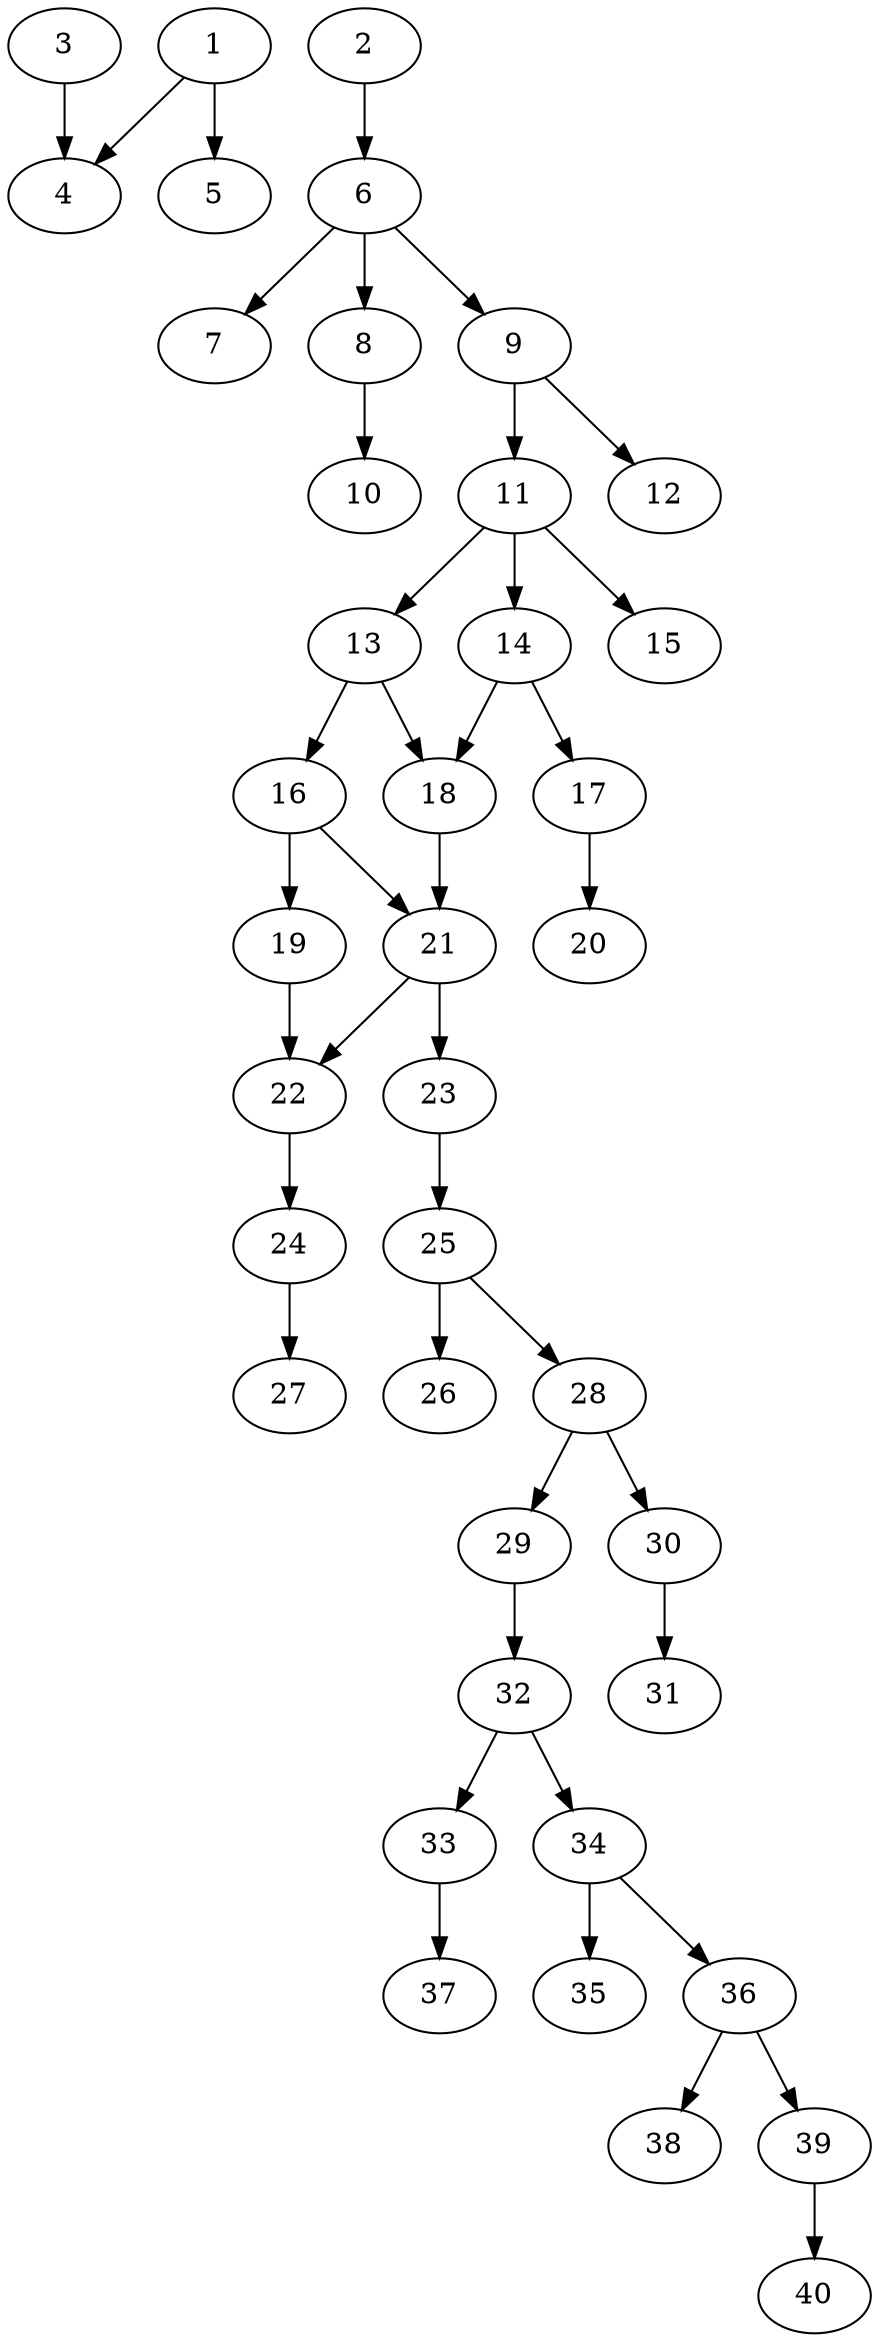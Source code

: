 // DAG automatically generated by daggen at Thu Oct  3 14:06:48 2019
// ./daggen --dot -n 40 --ccr 0.5 --fat 0.3 --regular 0.9 --density 0.5 --mindata 5242880 --maxdata 52428800 
digraph G {
  1 [size="43569152", alpha="0.04", expect_size="21784576"] 
  1 -> 4 [size ="21784576"]
  1 -> 5 [size ="21784576"]
  2 [size="75333632", alpha="0.08", expect_size="37666816"] 
  2 -> 6 [size ="37666816"]
  3 [size="73895936", alpha="0.06", expect_size="36947968"] 
  3 -> 4 [size ="36947968"]
  4 [size="85196800", alpha="0.17", expect_size="42598400"] 
  5 [size="82331648", alpha="0.03", expect_size="41165824"] 
  6 [size="78972928", alpha="0.01", expect_size="39486464"] 
  6 -> 7 [size ="39486464"]
  6 -> 8 [size ="39486464"]
  6 -> 9 [size ="39486464"]
  7 [size="65832960", alpha="0.17", expect_size="32916480"] 
  8 [size="56506368", alpha="0.18", expect_size="28253184"] 
  8 -> 10 [size ="28253184"]
  9 [size="34885632", alpha="0.01", expect_size="17442816"] 
  9 -> 11 [size ="17442816"]
  9 -> 12 [size ="17442816"]
  10 [size="57360384", alpha="0.09", expect_size="28680192"] 
  11 [size="57626624", alpha="0.01", expect_size="28813312"] 
  11 -> 13 [size ="28813312"]
  11 -> 14 [size ="28813312"]
  11 -> 15 [size ="28813312"]
  12 [size="75986944", alpha="0.10", expect_size="37993472"] 
  13 [size="18688000", alpha="0.04", expect_size="9344000"] 
  13 -> 16 [size ="9344000"]
  13 -> 18 [size ="9344000"]
  14 [size="49127424", alpha="0.17", expect_size="24563712"] 
  14 -> 17 [size ="24563712"]
  14 -> 18 [size ="24563712"]
  15 [size="36638720", alpha="0.12", expect_size="18319360"] 
  16 [size="52566016", alpha="0.19", expect_size="26283008"] 
  16 -> 19 [size ="26283008"]
  16 -> 21 [size ="26283008"]
  17 [size="55074816", alpha="0.17", expect_size="27537408"] 
  17 -> 20 [size ="27537408"]
  18 [size="41691136", alpha="0.03", expect_size="20845568"] 
  18 -> 21 [size ="20845568"]
  19 [size="33339392", alpha="0.18", expect_size="16669696"] 
  19 -> 22 [size ="16669696"]
  20 [size="39737344", alpha="0.07", expect_size="19868672"] 
  21 [size="81965056", alpha="0.03", expect_size="40982528"] 
  21 -> 22 [size ="40982528"]
  21 -> 23 [size ="40982528"]
  22 [size="85553152", alpha="0.13", expect_size="42776576"] 
  22 -> 24 [size ="42776576"]
  23 [size="36745216", alpha="0.17", expect_size="18372608"] 
  23 -> 25 [size ="18372608"]
  24 [size="55420928", alpha="0.16", expect_size="27710464"] 
  24 -> 27 [size ="27710464"]
  25 [size="43057152", alpha="0.10", expect_size="21528576"] 
  25 -> 26 [size ="21528576"]
  25 -> 28 [size ="21528576"]
  26 [size="98871296", alpha="0.19", expect_size="49435648"] 
  27 [size="92712960", alpha="0.00", expect_size="46356480"] 
  28 [size="76816384", alpha="0.11", expect_size="38408192"] 
  28 -> 29 [size ="38408192"]
  28 -> 30 [size ="38408192"]
  29 [size="93173760", alpha="0.06", expect_size="46586880"] 
  29 -> 32 [size ="46586880"]
  30 [size="81815552", alpha="0.12", expect_size="40907776"] 
  30 -> 31 [size ="40907776"]
  31 [size="19714048", alpha="0.07", expect_size="9857024"] 
  32 [size="34324480", alpha="0.17", expect_size="17162240"] 
  32 -> 33 [size ="17162240"]
  32 -> 34 [size ="17162240"]
  33 [size="96124928", alpha="0.08", expect_size="48062464"] 
  33 -> 37 [size ="48062464"]
  34 [size="79781888", alpha="0.08", expect_size="39890944"] 
  34 -> 35 [size ="39890944"]
  34 -> 36 [size ="39890944"]
  35 [size="60008448", alpha="0.12", expect_size="30004224"] 
  36 [size="14278656", alpha="0.06", expect_size="7139328"] 
  36 -> 38 [size ="7139328"]
  36 -> 39 [size ="7139328"]
  37 [size="11079680", alpha="0.10", expect_size="5539840"] 
  38 [size="11390976", alpha="0.20", expect_size="5695488"] 
  39 [size="61231104", alpha="0.14", expect_size="30615552"] 
  39 -> 40 [size ="30615552"]
  40 [size="90632192", alpha="0.15", expect_size="45316096"] 
}
